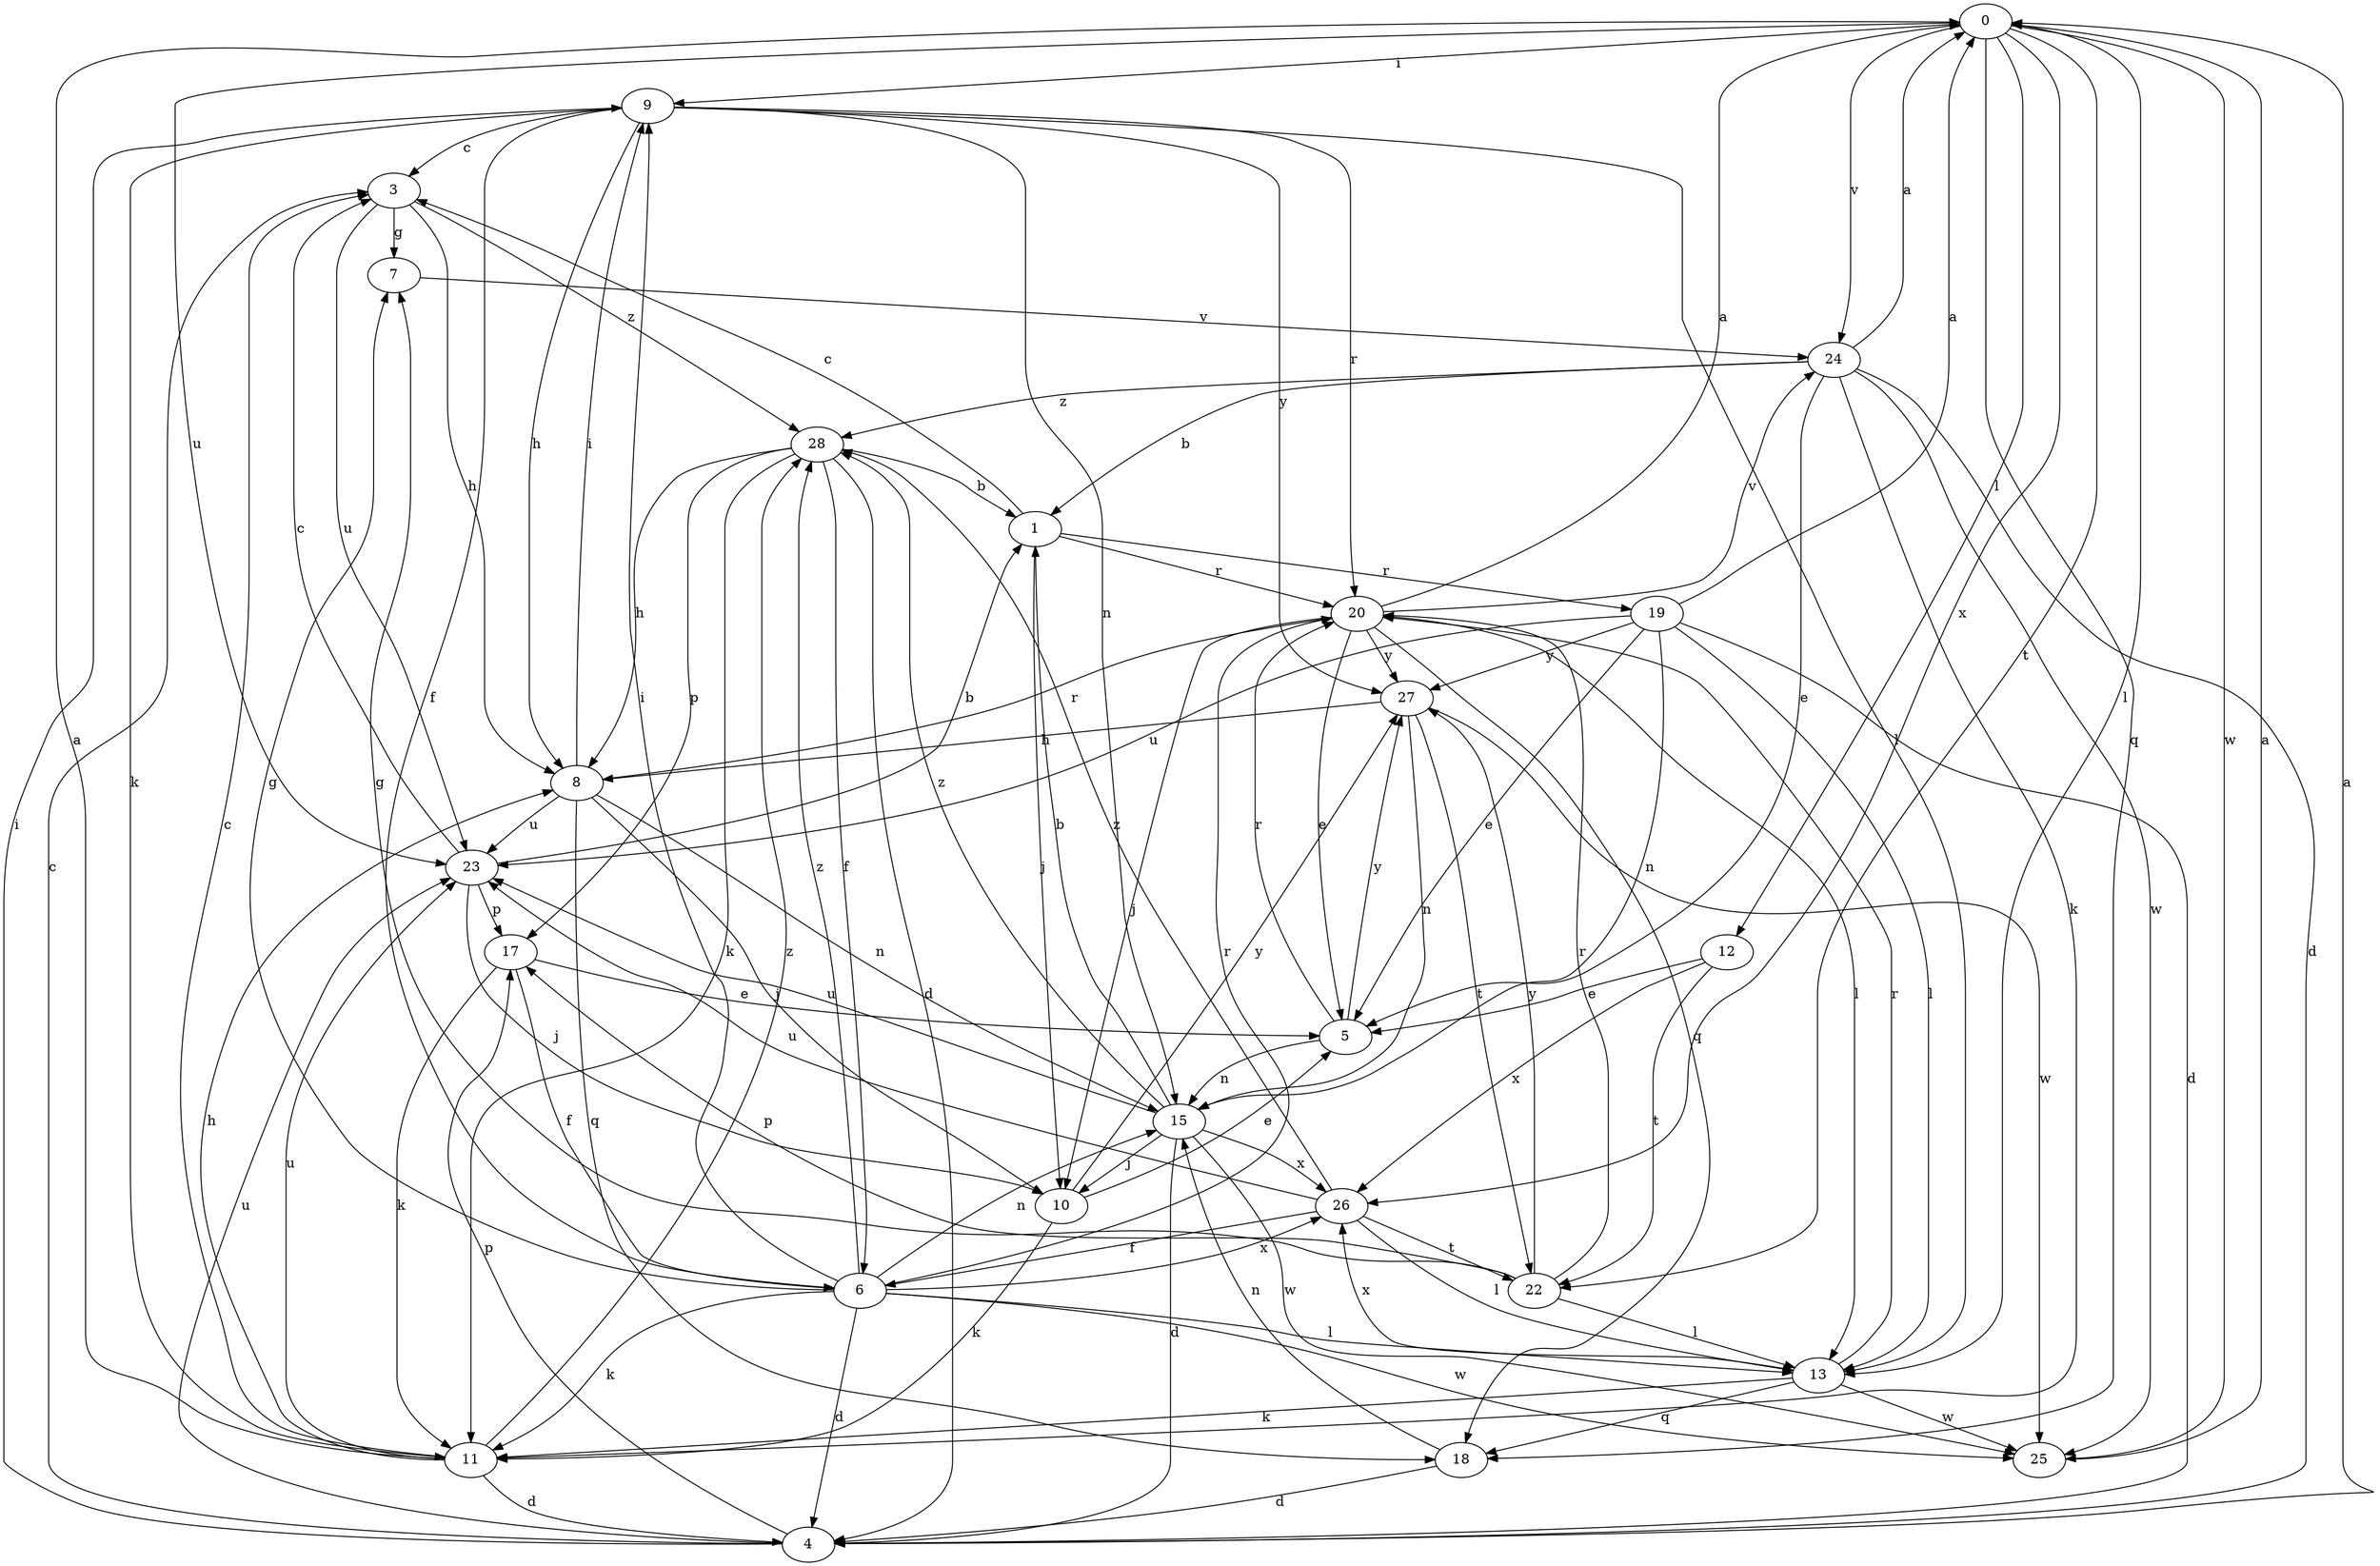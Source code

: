 strict digraph  {
0;
1;
3;
4;
5;
6;
7;
8;
9;
10;
11;
12;
13;
15;
17;
18;
19;
20;
22;
23;
24;
25;
26;
27;
28;
0 -> 9  [label=i];
0 -> 12  [label=l];
0 -> 13  [label=l];
0 -> 18  [label=q];
0 -> 22  [label=t];
0 -> 23  [label=u];
0 -> 24  [label=v];
0 -> 25  [label=w];
0 -> 26  [label=x];
1 -> 3  [label=c];
1 -> 10  [label=j];
1 -> 19  [label=r];
1 -> 20  [label=r];
3 -> 7  [label=g];
3 -> 8  [label=h];
3 -> 23  [label=u];
3 -> 28  [label=z];
4 -> 0  [label=a];
4 -> 3  [label=c];
4 -> 9  [label=i];
4 -> 17  [label=p];
4 -> 23  [label=u];
5 -> 15  [label=n];
5 -> 20  [label=r];
5 -> 27  [label=y];
6 -> 4  [label=d];
6 -> 7  [label=g];
6 -> 9  [label=i];
6 -> 11  [label=k];
6 -> 13  [label=l];
6 -> 15  [label=n];
6 -> 20  [label=r];
6 -> 25  [label=w];
6 -> 26  [label=x];
6 -> 28  [label=z];
7 -> 24  [label=v];
8 -> 9  [label=i];
8 -> 10  [label=j];
8 -> 15  [label=n];
8 -> 18  [label=q];
8 -> 20  [label=r];
8 -> 23  [label=u];
9 -> 3  [label=c];
9 -> 6  [label=f];
9 -> 8  [label=h];
9 -> 11  [label=k];
9 -> 13  [label=l];
9 -> 15  [label=n];
9 -> 20  [label=r];
9 -> 27  [label=y];
10 -> 5  [label=e];
10 -> 11  [label=k];
10 -> 27  [label=y];
11 -> 0  [label=a];
11 -> 3  [label=c];
11 -> 4  [label=d];
11 -> 8  [label=h];
11 -> 23  [label=u];
11 -> 28  [label=z];
12 -> 5  [label=e];
12 -> 22  [label=t];
12 -> 26  [label=x];
13 -> 11  [label=k];
13 -> 18  [label=q];
13 -> 20  [label=r];
13 -> 25  [label=w];
13 -> 26  [label=x];
15 -> 1  [label=b];
15 -> 4  [label=d];
15 -> 10  [label=j];
15 -> 23  [label=u];
15 -> 25  [label=w];
15 -> 26  [label=x];
15 -> 28  [label=z];
17 -> 5  [label=e];
17 -> 6  [label=f];
17 -> 11  [label=k];
18 -> 4  [label=d];
18 -> 15  [label=n];
19 -> 0  [label=a];
19 -> 4  [label=d];
19 -> 5  [label=e];
19 -> 13  [label=l];
19 -> 15  [label=n];
19 -> 23  [label=u];
19 -> 27  [label=y];
20 -> 0  [label=a];
20 -> 5  [label=e];
20 -> 10  [label=j];
20 -> 13  [label=l];
20 -> 18  [label=q];
20 -> 24  [label=v];
20 -> 27  [label=y];
22 -> 7  [label=g];
22 -> 13  [label=l];
22 -> 17  [label=p];
22 -> 20  [label=r];
22 -> 27  [label=y];
23 -> 1  [label=b];
23 -> 3  [label=c];
23 -> 10  [label=j];
23 -> 17  [label=p];
24 -> 0  [label=a];
24 -> 1  [label=b];
24 -> 4  [label=d];
24 -> 5  [label=e];
24 -> 11  [label=k];
24 -> 25  [label=w];
24 -> 28  [label=z];
25 -> 0  [label=a];
26 -> 6  [label=f];
26 -> 13  [label=l];
26 -> 22  [label=t];
26 -> 23  [label=u];
26 -> 28  [label=z];
27 -> 8  [label=h];
27 -> 15  [label=n];
27 -> 22  [label=t];
27 -> 25  [label=w];
28 -> 1  [label=b];
28 -> 4  [label=d];
28 -> 6  [label=f];
28 -> 8  [label=h];
28 -> 11  [label=k];
28 -> 17  [label=p];
}
